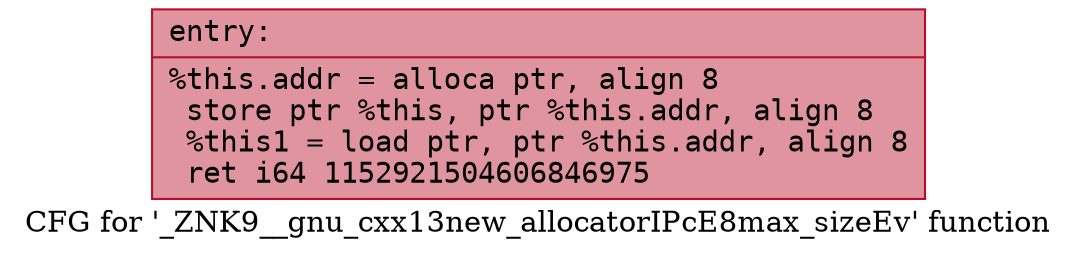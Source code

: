 digraph "CFG for '_ZNK9__gnu_cxx13new_allocatorIPcE8max_sizeEv' function" {
	label="CFG for '_ZNK9__gnu_cxx13new_allocatorIPcE8max_sizeEv' function";

	Node0x561f1654a750 [shape=record,color="#b70d28ff", style=filled, fillcolor="#b70d2870" fontname="Courier",label="{entry:\l|  %this.addr = alloca ptr, align 8\l  store ptr %this, ptr %this.addr, align 8\l  %this1 = load ptr, ptr %this.addr, align 8\l  ret i64 1152921504606846975\l}"];
}
